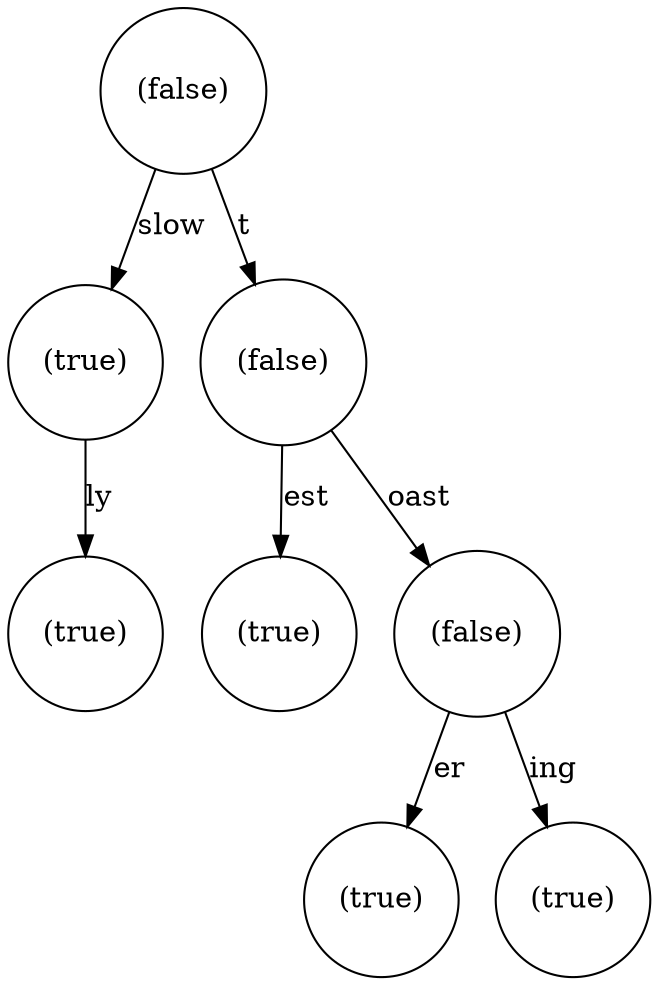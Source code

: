digraph Trie {
  node [shape=circle];
  n0 [label="(false)"];
  n1 [label="(true)"];
  n0 -> n1 [label="slow"];
  n2 [label="(true)"];
  n1 -> n2 [label="ly"];
  n3 [label="(false)"];
  n0 -> n3 [label="t"];
  n4 [label="(true)"];
  n3 -> n4 [label="est"];
  n5 [label="(false)"];
  n3 -> n5 [label="oast"];
  n6 [label="(true)"];
  n5 -> n6 [label="er"];
  n7 [label="(true)"];
  n5 -> n7 [label="ing"];
}
